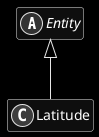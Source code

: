 ﻿@startuml
skinparam monochrome reverse
hide empty members

abstract class Entity {
}

Entity <|-- Latitude

class Latitude {
}

@enduml
